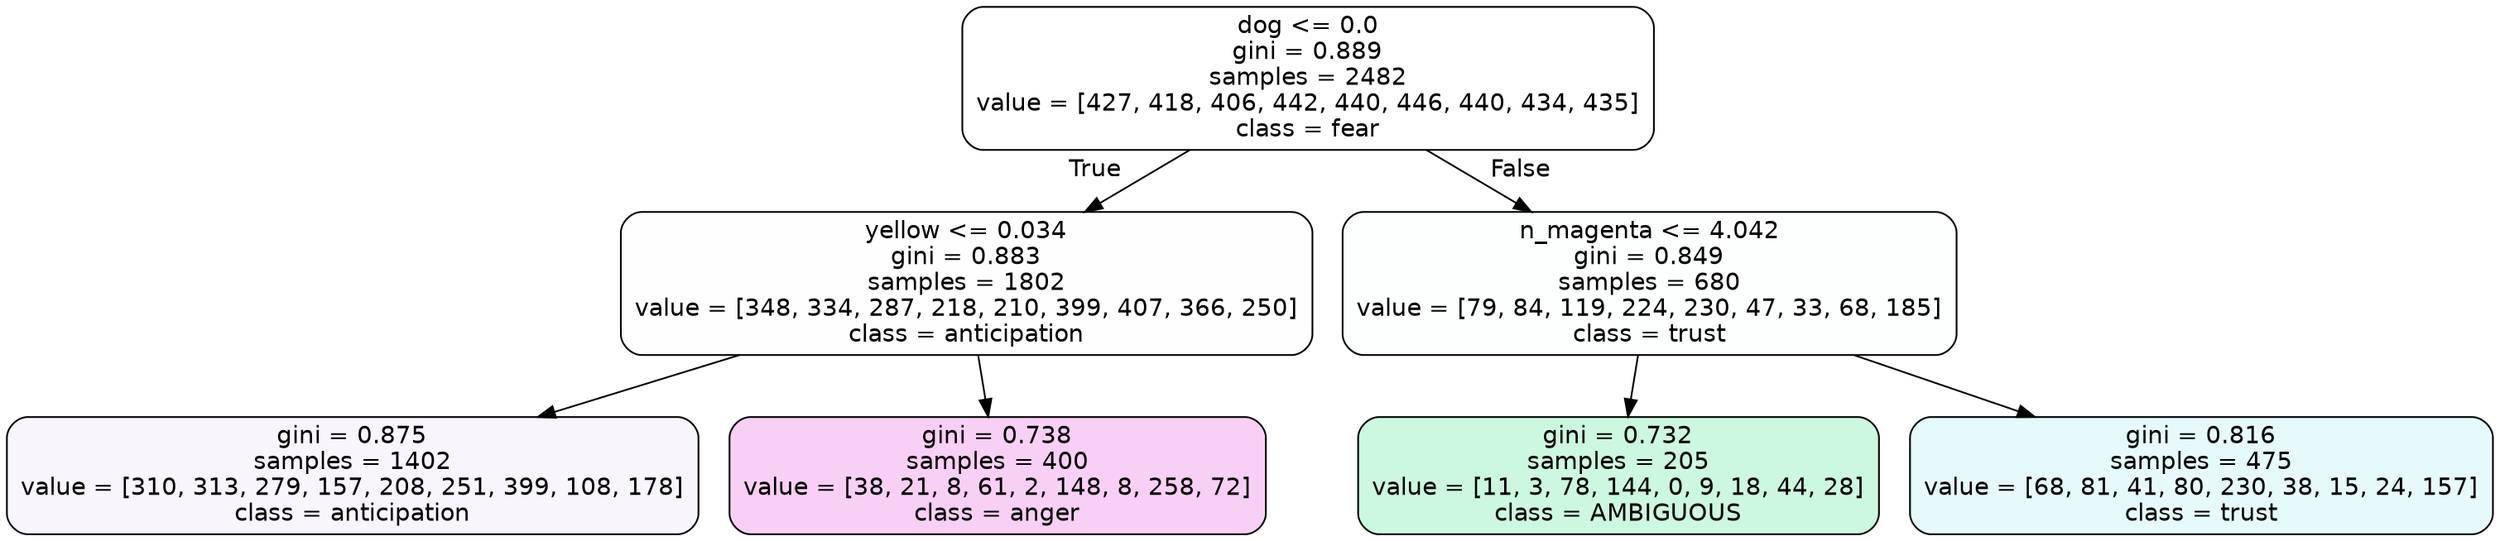 digraph Tree {
node [shape=box, style="filled, rounded", color="black", fontname=helvetica] ;
edge [fontname=helvetica] ;
0 [label="dog <= 0.0\ngini = 0.889\nsamples = 2482\nvalue = [427, 418, 406, 442, 440, 446, 440, 434, 435]\nclass = fear", fillcolor="#3964e500"] ;
1 [label="yellow <= 0.034\ngini = 0.883\nsamples = 1802\nvalue = [348, 334, 287, 218, 210, 399, 407, 366, 250]\nclass = anticipation", fillcolor="#8139e501"] ;
0 -> 1 [labeldistance=2.5, labelangle=45, headlabel="True"] ;
2 [label="gini = 0.875\nsamples = 1402\nvalue = [310, 313, 279, 157, 208, 251, 399, 108, 178]\nclass = anticipation", fillcolor="#8139e50c"] ;
1 -> 2 ;
3 [label="gini = 0.738\nsamples = 400\nvalue = [38, 21, 8, 61, 2, 148, 8, 258, 72]\nclass = anger", fillcolor="#e539d73c"] ;
1 -> 3 ;
4 [label="n_magenta <= 4.042\ngini = 0.849\nsamples = 680\nvalue = [79, 84, 119, 224, 230, 47, 33, 68, 185]\nclass = trust", fillcolor="#39d7e502"] ;
0 -> 4 [labeldistance=2.5, labelangle=-45, headlabel="False"] ;
5 [label="gini = 0.732\nsamples = 205\nvalue = [11, 3, 78, 144, 0, 9, 18, 44, 28]\nclass = AMBIGUOUS", fillcolor="#39e58141"] ;
4 -> 5 ;
6 [label="gini = 0.816\nsamples = 475\nvalue = [68, 81, 41, 80, 230, 38, 15, 24, 157]\nclass = trust", fillcolor="#39d7e520"] ;
4 -> 6 ;
}